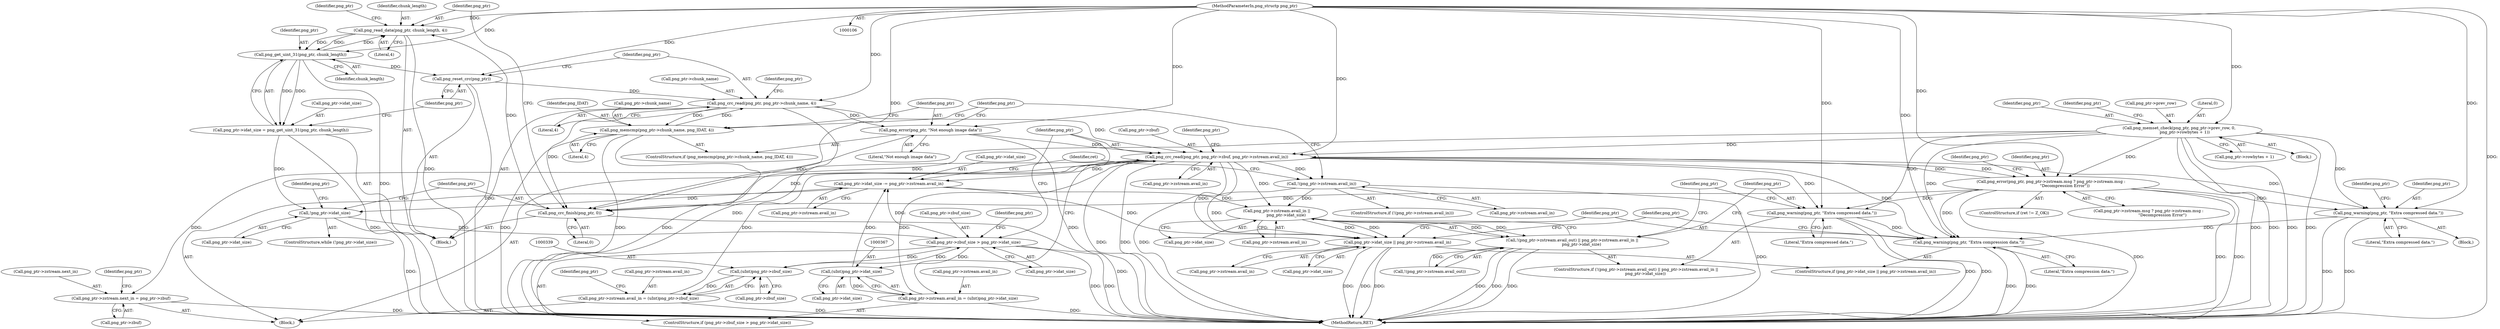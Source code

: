 digraph "0_Chrome_7f3d85b096f66870a15b37c2f40b219b2e292693_18@API" {
"1000303" [label="(Call,png_read_data(png_ptr, chunk_length, 4))"];
"1000300" [label="(Call,png_crc_finish(png_ptr, 0))"];
"1000147" [label="(Call,png_memset_check(png_ptr, png_ptr->prev_row, 0,\n         png_ptr->rowbytes + 1))"];
"1000107" [label="(MethodParameterIn,png_structp png_ptr)"];
"1000329" [label="(Call,png_error(png_ptr, \"Not enough image data\"))"];
"1000316" [label="(Call,png_crc_read(png_ptr, png_ptr->chunk_name, 4))"];
"1000314" [label="(Call,png_reset_crc(png_ptr))"];
"1000311" [label="(Call,png_get_uint_31(png_ptr, chunk_length))"];
"1000303" [label="(Call,png_read_data(png_ptr, chunk_length, 4))"];
"1000323" [label="(Call,png_memcmp(png_ptr->chunk_name, png_IDAT, 4))"];
"1000371" [label="(Call,png_crc_read(png_ptr, png_ptr->zbuf, png_ptr->zstream.avail_in))"];
"1000438" [label="(Call,png_error(png_ptr, png_ptr->zstream.msg ? png_ptr->zstream.msg :\n                      \"Decompression Error\"))"];
"1000332" [label="(Call,png_ptr->zstream.avail_in = (uInt)png_ptr->zbuf_size)"];
"1000338" [label="(Call,(uInt)png_ptr->zbuf_size)"];
"1000353" [label="(Call,png_ptr->zbuf_size > png_ptr->idat_size)"];
"1000294" [label="(Call,!png_ptr->idat_size)"];
"1000381" [label="(Call,png_ptr->idat_size -= png_ptr->zstream.avail_in)"];
"1000366" [label="(Call,(uInt)png_ptr->idat_size)"];
"1000307" [label="(Call,png_ptr->idat_size = png_get_uint_31(png_ptr, chunk_length))"];
"1000360" [label="(Call,png_ptr->zstream.avail_in = (uInt)png_ptr->idat_size)"];
"1000286" [label="(Call,!(png_ptr->zstream.avail_in))"];
"1000411" [label="(Call,png_ptr->zstream.avail_in ||\n               png_ptr->idat_size)"];
"1000404" [label="(Call,!(png_ptr->zstream.avail_out) || png_ptr->zstream.avail_in ||\n               png_ptr->idat_size)"];
"1000482" [label="(Call,png_ptr->idat_size || png_ptr->zstream.avail_in)"];
"1000343" [label="(Call,png_ptr->zstream.next_in = png_ptr->zbuf)"];
"1000420" [label="(Call,png_warning(png_ptr, \"Extra compressed data.\"))"];
"1000491" [label="(Call,png_warning(png_ptr, \"Extra compression data.\"))"];
"1000460" [label="(Call,png_warning(png_ptr, \"Extra compressed data.\"))"];
"1000309" [label="(Identifier,png_ptr)"];
"1000360" [label="(Call,png_ptr->zstream.avail_in = (uInt)png_ptr->idat_size)"];
"1000438" [label="(Call,png_error(png_ptr, png_ptr->zstream.msg ? png_ptr->zstream.msg :\n                      \"Decompression Error\"))"];
"1000460" [label="(Call,png_warning(png_ptr, \"Extra compressed data.\"))"];
"1000311" [label="(Call,png_get_uint_31(png_ptr, chunk_length))"];
"1000333" [label="(Call,png_ptr->zstream.avail_in)"];
"1000376" [label="(Call,png_ptr->zstream.avail_in)"];
"1000332" [label="(Call,png_ptr->zstream.avail_in = (uInt)png_ptr->zbuf_size)"];
"1000417" [label="(Call,png_ptr->idat_size)"];
"1000486" [label="(Call,png_ptr->zstream.avail_in)"];
"1000335" [label="(Identifier,png_ptr)"];
"1000285" [label="(ControlStructure,if (!(png_ptr->zstream.avail_in)))"];
"1000287" [label="(Call,png_ptr->zstream.avail_in)"];
"1000330" [label="(Identifier,png_ptr)"];
"1000422" [label="(Literal,\"Extra compressed data.\")"];
"1000382" [label="(Call,png_ptr->idat_size)"];
"1000295" [label="(Call,png_ptr->idat_size)"];
"1000318" [label="(Call,png_ptr->chunk_name)"];
"1000346" [label="(Identifier,png_ptr)"];
"1000331" [label="(Literal,\"Not enough image data\")"];
"1000294" [label="(Call,!png_ptr->idat_size)"];
"1000420" [label="(Call,png_warning(png_ptr, \"Extra compressed data.\"))"];
"1000456" [label="(Identifier,png_ptr)"];
"1000403" [label="(ControlStructure,if (!(png_ptr->zstream.avail_out) || png_ptr->zstream.avail_in ||\n               png_ptr->idat_size))"];
"1000373" [label="(Call,png_ptr->zbuf)"];
"1000343" [label="(Call,png_ptr->zstream.next_in = png_ptr->zbuf)"];
"1000465" [label="(Identifier,png_ptr)"];
"1000493" [label="(Literal,\"Extra compression data.\")"];
"1000483" [label="(Call,png_ptr->idat_size)"];
"1000404" [label="(Call,!(png_ptr->zstream.avail_out) || png_ptr->zstream.avail_in ||\n               png_ptr->idat_size)"];
"1000439" [label="(Identifier,png_ptr)"];
"1000421" [label="(Identifier,png_ptr)"];
"1000491" [label="(Call,png_warning(png_ptr, \"Extra compression data.\"))"];
"1000286" [label="(Call,!(png_ptr->zstream.avail_in))"];
"1000504" [label="(MethodReturn,RET)"];
"1000322" [label="(ControlStructure,if (png_memcmp(png_ptr->chunk_name, png_IDAT, 4)))"];
"1000462" [label="(Literal,\"Extra compressed data.\")"];
"1000352" [label="(ControlStructure,if (png_ptr->zbuf_size > png_ptr->idat_size))"];
"1000383" [label="(Identifier,png_ptr)"];
"1000315" [label="(Identifier,png_ptr)"];
"1000296" [label="(Identifier,png_ptr)"];
"1000338" [label="(Call,(uInt)png_ptr->zbuf_size)"];
"1000355" [label="(Identifier,png_ptr)"];
"1000305" [label="(Identifier,chunk_length)"];
"1000147" [label="(Call,png_memset_check(png_ptr, png_ptr->prev_row, 0,\n         png_ptr->rowbytes + 1))"];
"1000412" [label="(Call,png_ptr->zstream.avail_in)"];
"1000312" [label="(Identifier,png_ptr)"];
"1000292" [label="(Block,)"];
"1000411" [label="(Call,png_ptr->zstream.avail_in ||\n               png_ptr->idat_size)"];
"1000363" [label="(Identifier,png_ptr)"];
"1000349" [label="(Call,png_ptr->zbuf)"];
"1000153" [label="(Call,png_ptr->rowbytes + 1)"];
"1000461" [label="(Identifier,png_ptr)"];
"1000107" [label="(MethodParameterIn,png_structp png_ptr)"];
"1000371" [label="(Call,png_crc_read(png_ptr, png_ptr->zbuf, png_ptr->zstream.avail_in))"];
"1000316" [label="(Call,png_crc_read(png_ptr, png_ptr->chunk_name, 4))"];
"1000368" [label="(Call,png_ptr->idat_size)"];
"1000302" [label="(Literal,0)"];
"1000327" [label="(Identifier,png_IDAT)"];
"1000344" [label="(Call,png_ptr->zstream.next_in)"];
"1000372" [label="(Identifier,png_ptr)"];
"1000340" [label="(Call,png_ptr->zbuf_size)"];
"1000492" [label="(Identifier,png_ptr)"];
"1000354" [label="(Call,png_ptr->zbuf_size)"];
"1000303" [label="(Call,png_read_data(png_ptr, chunk_length, 4))"];
"1000162" [label="(Identifier,png_ptr)"];
"1000425" [label="(Identifier,png_ptr)"];
"1000381" [label="(Call,png_ptr->idat_size -= png_ptr->zstream.avail_in)"];
"1000497" [label="(Identifier,png_ptr)"];
"1000293" [label="(ControlStructure,while (!png_ptr->idat_size))"];
"1000357" [label="(Call,png_ptr->idat_size)"];
"1000314" [label="(Call,png_reset_crc(png_ptr))"];
"1000481" [label="(ControlStructure,if (png_ptr->idat_size || png_ptr->zstream.avail_in))"];
"1000459" [label="(Block,)"];
"1000324" [label="(Call,png_ptr->chunk_name)"];
"1000308" [label="(Call,png_ptr->idat_size)"];
"1000298" [label="(Block,)"];
"1000323" [label="(Call,png_memcmp(png_ptr->chunk_name, png_IDAT, 4))"];
"1000149" [label="(Call,png_ptr->prev_row)"];
"1000141" [label="(Block,)"];
"1000482" [label="(Call,png_ptr->idat_size || png_ptr->zstream.avail_in)"];
"1000313" [label="(Identifier,chunk_length)"];
"1000366" [label="(Call,(uInt)png_ptr->idat_size)"];
"1000361" [label="(Call,png_ptr->zstream.avail_in)"];
"1000300" [label="(Call,png_crc_finish(png_ptr, 0))"];
"1000317" [label="(Identifier,png_ptr)"];
"1000329" [label="(Call,png_error(png_ptr, \"Not enough image data\"))"];
"1000353" [label="(Call,png_ptr->zbuf_size > png_ptr->idat_size)"];
"1000304" [label="(Identifier,png_ptr)"];
"1000306" [label="(Literal,4)"];
"1000434" [label="(ControlStructure,if (ret != Z_OK))"];
"1000385" [label="(Call,png_ptr->zstream.avail_in)"];
"1000152" [label="(Literal,0)"];
"1000391" [label="(Identifier,ret)"];
"1000325" [label="(Identifier,png_ptr)"];
"1000321" [label="(Literal,4)"];
"1000148" [label="(Identifier,png_ptr)"];
"1000405" [label="(Call,!(png_ptr->zstream.avail_out))"];
"1000307" [label="(Call,png_ptr->idat_size = png_get_uint_31(png_ptr, chunk_length))"];
"1000328" [label="(Literal,4)"];
"1000301" [label="(Identifier,png_ptr)"];
"1000440" [label="(Call,png_ptr->zstream.msg ? png_ptr->zstream.msg :\n                      \"Decompression Error\")"];
"1000303" -> "1000298"  [label="AST: "];
"1000303" -> "1000306"  [label="CFG: "];
"1000304" -> "1000303"  [label="AST: "];
"1000305" -> "1000303"  [label="AST: "];
"1000306" -> "1000303"  [label="AST: "];
"1000309" -> "1000303"  [label="CFG: "];
"1000303" -> "1000504"  [label="DDG: "];
"1000300" -> "1000303"  [label="DDG: "];
"1000107" -> "1000303"  [label="DDG: "];
"1000311" -> "1000303"  [label="DDG: "];
"1000303" -> "1000311"  [label="DDG: "];
"1000303" -> "1000311"  [label="DDG: "];
"1000300" -> "1000298"  [label="AST: "];
"1000300" -> "1000302"  [label="CFG: "];
"1000301" -> "1000300"  [label="AST: "];
"1000302" -> "1000300"  [label="AST: "];
"1000304" -> "1000300"  [label="CFG: "];
"1000300" -> "1000504"  [label="DDG: "];
"1000147" -> "1000300"  [label="DDG: "];
"1000329" -> "1000300"  [label="DDG: "];
"1000316" -> "1000300"  [label="DDG: "];
"1000371" -> "1000300"  [label="DDG: "];
"1000438" -> "1000300"  [label="DDG: "];
"1000107" -> "1000300"  [label="DDG: "];
"1000147" -> "1000141"  [label="AST: "];
"1000147" -> "1000153"  [label="CFG: "];
"1000148" -> "1000147"  [label="AST: "];
"1000149" -> "1000147"  [label="AST: "];
"1000152" -> "1000147"  [label="AST: "];
"1000153" -> "1000147"  [label="AST: "];
"1000162" -> "1000147"  [label="CFG: "];
"1000147" -> "1000504"  [label="DDG: "];
"1000147" -> "1000504"  [label="DDG: "];
"1000147" -> "1000504"  [label="DDG: "];
"1000147" -> "1000504"  [label="DDG: "];
"1000107" -> "1000147"  [label="DDG: "];
"1000147" -> "1000371"  [label="DDG: "];
"1000147" -> "1000420"  [label="DDG: "];
"1000147" -> "1000438"  [label="DDG: "];
"1000147" -> "1000460"  [label="DDG: "];
"1000147" -> "1000491"  [label="DDG: "];
"1000107" -> "1000106"  [label="AST: "];
"1000107" -> "1000504"  [label="DDG: "];
"1000107" -> "1000311"  [label="DDG: "];
"1000107" -> "1000314"  [label="DDG: "];
"1000107" -> "1000316"  [label="DDG: "];
"1000107" -> "1000329"  [label="DDG: "];
"1000107" -> "1000371"  [label="DDG: "];
"1000107" -> "1000420"  [label="DDG: "];
"1000107" -> "1000438"  [label="DDG: "];
"1000107" -> "1000460"  [label="DDG: "];
"1000107" -> "1000491"  [label="DDG: "];
"1000329" -> "1000322"  [label="AST: "];
"1000329" -> "1000331"  [label="CFG: "];
"1000330" -> "1000329"  [label="AST: "];
"1000331" -> "1000329"  [label="AST: "];
"1000296" -> "1000329"  [label="CFG: "];
"1000329" -> "1000504"  [label="DDG: "];
"1000316" -> "1000329"  [label="DDG: "];
"1000329" -> "1000371"  [label="DDG: "];
"1000316" -> "1000298"  [label="AST: "];
"1000316" -> "1000321"  [label="CFG: "];
"1000317" -> "1000316"  [label="AST: "];
"1000318" -> "1000316"  [label="AST: "];
"1000321" -> "1000316"  [label="AST: "];
"1000325" -> "1000316"  [label="CFG: "];
"1000316" -> "1000504"  [label="DDG: "];
"1000314" -> "1000316"  [label="DDG: "];
"1000323" -> "1000316"  [label="DDG: "];
"1000316" -> "1000323"  [label="DDG: "];
"1000316" -> "1000371"  [label="DDG: "];
"1000314" -> "1000298"  [label="AST: "];
"1000314" -> "1000315"  [label="CFG: "];
"1000315" -> "1000314"  [label="AST: "];
"1000317" -> "1000314"  [label="CFG: "];
"1000314" -> "1000504"  [label="DDG: "];
"1000311" -> "1000314"  [label="DDG: "];
"1000311" -> "1000307"  [label="AST: "];
"1000311" -> "1000313"  [label="CFG: "];
"1000312" -> "1000311"  [label="AST: "];
"1000313" -> "1000311"  [label="AST: "];
"1000307" -> "1000311"  [label="CFG: "];
"1000311" -> "1000504"  [label="DDG: "];
"1000311" -> "1000307"  [label="DDG: "];
"1000311" -> "1000307"  [label="DDG: "];
"1000323" -> "1000322"  [label="AST: "];
"1000323" -> "1000328"  [label="CFG: "];
"1000324" -> "1000323"  [label="AST: "];
"1000327" -> "1000323"  [label="AST: "];
"1000328" -> "1000323"  [label="AST: "];
"1000296" -> "1000323"  [label="CFG: "];
"1000330" -> "1000323"  [label="CFG: "];
"1000323" -> "1000504"  [label="DDG: "];
"1000323" -> "1000504"  [label="DDG: "];
"1000323" -> "1000504"  [label="DDG: "];
"1000371" -> "1000292"  [label="AST: "];
"1000371" -> "1000376"  [label="CFG: "];
"1000372" -> "1000371"  [label="AST: "];
"1000373" -> "1000371"  [label="AST: "];
"1000376" -> "1000371"  [label="AST: "];
"1000383" -> "1000371"  [label="CFG: "];
"1000371" -> "1000504"  [label="DDG: "];
"1000371" -> "1000504"  [label="DDG: "];
"1000371" -> "1000504"  [label="DDG: "];
"1000371" -> "1000286"  [label="DDG: "];
"1000371" -> "1000343"  [label="DDG: "];
"1000438" -> "1000371"  [label="DDG: "];
"1000332" -> "1000371"  [label="DDG: "];
"1000360" -> "1000371"  [label="DDG: "];
"1000371" -> "1000381"  [label="DDG: "];
"1000371" -> "1000411"  [label="DDG: "];
"1000371" -> "1000420"  [label="DDG: "];
"1000371" -> "1000438"  [label="DDG: "];
"1000371" -> "1000460"  [label="DDG: "];
"1000371" -> "1000482"  [label="DDG: "];
"1000371" -> "1000491"  [label="DDG: "];
"1000438" -> "1000434"  [label="AST: "];
"1000438" -> "1000440"  [label="CFG: "];
"1000439" -> "1000438"  [label="AST: "];
"1000440" -> "1000438"  [label="AST: "];
"1000456" -> "1000438"  [label="CFG: "];
"1000438" -> "1000504"  [label="DDG: "];
"1000438" -> "1000504"  [label="DDG: "];
"1000438" -> "1000504"  [label="DDG: "];
"1000438" -> "1000420"  [label="DDG: "];
"1000438" -> "1000460"  [label="DDG: "];
"1000438" -> "1000491"  [label="DDG: "];
"1000332" -> "1000292"  [label="AST: "];
"1000332" -> "1000338"  [label="CFG: "];
"1000333" -> "1000332"  [label="AST: "];
"1000338" -> "1000332"  [label="AST: "];
"1000346" -> "1000332"  [label="CFG: "];
"1000332" -> "1000504"  [label="DDG: "];
"1000338" -> "1000332"  [label="DDG: "];
"1000338" -> "1000340"  [label="CFG: "];
"1000339" -> "1000338"  [label="AST: "];
"1000340" -> "1000338"  [label="AST: "];
"1000353" -> "1000338"  [label="DDG: "];
"1000338" -> "1000353"  [label="DDG: "];
"1000353" -> "1000352"  [label="AST: "];
"1000353" -> "1000357"  [label="CFG: "];
"1000354" -> "1000353"  [label="AST: "];
"1000357" -> "1000353"  [label="AST: "];
"1000363" -> "1000353"  [label="CFG: "];
"1000372" -> "1000353"  [label="CFG: "];
"1000353" -> "1000504"  [label="DDG: "];
"1000353" -> "1000504"  [label="DDG: "];
"1000294" -> "1000353"  [label="DDG: "];
"1000353" -> "1000366"  [label="DDG: "];
"1000353" -> "1000381"  [label="DDG: "];
"1000294" -> "1000293"  [label="AST: "];
"1000294" -> "1000295"  [label="CFG: "];
"1000295" -> "1000294"  [label="AST: "];
"1000301" -> "1000294"  [label="CFG: "];
"1000335" -> "1000294"  [label="CFG: "];
"1000294" -> "1000504"  [label="DDG: "];
"1000381" -> "1000294"  [label="DDG: "];
"1000307" -> "1000294"  [label="DDG: "];
"1000381" -> "1000292"  [label="AST: "];
"1000381" -> "1000385"  [label="CFG: "];
"1000382" -> "1000381"  [label="AST: "];
"1000385" -> "1000381"  [label="AST: "];
"1000391" -> "1000381"  [label="CFG: "];
"1000366" -> "1000381"  [label="DDG: "];
"1000381" -> "1000411"  [label="DDG: "];
"1000381" -> "1000482"  [label="DDG: "];
"1000366" -> "1000360"  [label="AST: "];
"1000366" -> "1000368"  [label="CFG: "];
"1000367" -> "1000366"  [label="AST: "];
"1000368" -> "1000366"  [label="AST: "];
"1000360" -> "1000366"  [label="CFG: "];
"1000366" -> "1000360"  [label="DDG: "];
"1000307" -> "1000298"  [label="AST: "];
"1000308" -> "1000307"  [label="AST: "];
"1000315" -> "1000307"  [label="CFG: "];
"1000307" -> "1000504"  [label="DDG: "];
"1000360" -> "1000352"  [label="AST: "];
"1000361" -> "1000360"  [label="AST: "];
"1000372" -> "1000360"  [label="CFG: "];
"1000360" -> "1000504"  [label="DDG: "];
"1000286" -> "1000285"  [label="AST: "];
"1000286" -> "1000287"  [label="CFG: "];
"1000287" -> "1000286"  [label="AST: "];
"1000296" -> "1000286"  [label="CFG: "];
"1000391" -> "1000286"  [label="CFG: "];
"1000286" -> "1000504"  [label="DDG: "];
"1000286" -> "1000411"  [label="DDG: "];
"1000286" -> "1000482"  [label="DDG: "];
"1000411" -> "1000404"  [label="AST: "];
"1000411" -> "1000412"  [label="CFG: "];
"1000411" -> "1000417"  [label="CFG: "];
"1000412" -> "1000411"  [label="AST: "];
"1000417" -> "1000411"  [label="AST: "];
"1000404" -> "1000411"  [label="CFG: "];
"1000411" -> "1000404"  [label="DDG: "];
"1000411" -> "1000404"  [label="DDG: "];
"1000411" -> "1000482"  [label="DDG: "];
"1000411" -> "1000482"  [label="DDG: "];
"1000404" -> "1000403"  [label="AST: "];
"1000404" -> "1000405"  [label="CFG: "];
"1000405" -> "1000404"  [label="AST: "];
"1000421" -> "1000404"  [label="CFG: "];
"1000425" -> "1000404"  [label="CFG: "];
"1000404" -> "1000504"  [label="DDG: "];
"1000404" -> "1000504"  [label="DDG: "];
"1000404" -> "1000504"  [label="DDG: "];
"1000405" -> "1000404"  [label="DDG: "];
"1000482" -> "1000481"  [label="AST: "];
"1000482" -> "1000483"  [label="CFG: "];
"1000482" -> "1000486"  [label="CFG: "];
"1000483" -> "1000482"  [label="AST: "];
"1000486" -> "1000482"  [label="AST: "];
"1000492" -> "1000482"  [label="CFG: "];
"1000497" -> "1000482"  [label="CFG: "];
"1000482" -> "1000504"  [label="DDG: "];
"1000482" -> "1000504"  [label="DDG: "];
"1000482" -> "1000504"  [label="DDG: "];
"1000343" -> "1000292"  [label="AST: "];
"1000343" -> "1000349"  [label="CFG: "];
"1000344" -> "1000343"  [label="AST: "];
"1000349" -> "1000343"  [label="AST: "];
"1000355" -> "1000343"  [label="CFG: "];
"1000343" -> "1000504"  [label="DDG: "];
"1000420" -> "1000403"  [label="AST: "];
"1000420" -> "1000422"  [label="CFG: "];
"1000421" -> "1000420"  [label="AST: "];
"1000422" -> "1000420"  [label="AST: "];
"1000425" -> "1000420"  [label="CFG: "];
"1000420" -> "1000504"  [label="DDG: "];
"1000420" -> "1000504"  [label="DDG: "];
"1000420" -> "1000491"  [label="DDG: "];
"1000491" -> "1000481"  [label="AST: "];
"1000491" -> "1000493"  [label="CFG: "];
"1000492" -> "1000491"  [label="AST: "];
"1000493" -> "1000491"  [label="AST: "];
"1000497" -> "1000491"  [label="CFG: "];
"1000491" -> "1000504"  [label="DDG: "];
"1000491" -> "1000504"  [label="DDG: "];
"1000460" -> "1000491"  [label="DDG: "];
"1000460" -> "1000459"  [label="AST: "];
"1000460" -> "1000462"  [label="CFG: "];
"1000461" -> "1000460"  [label="AST: "];
"1000462" -> "1000460"  [label="AST: "];
"1000465" -> "1000460"  [label="CFG: "];
"1000460" -> "1000504"  [label="DDG: "];
"1000460" -> "1000504"  [label="DDG: "];
}

